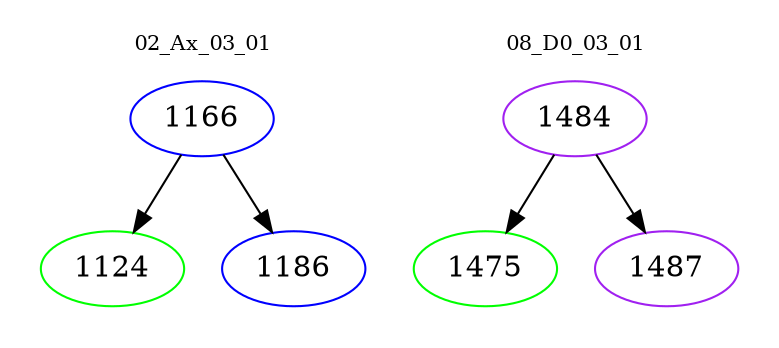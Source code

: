 digraph{
subgraph cluster_0 {
color = white
label = "02_Ax_03_01";
fontsize=10;
T0_1166 [label="1166", color="blue"]
T0_1166 -> T0_1124 [color="black"]
T0_1124 [label="1124", color="green"]
T0_1166 -> T0_1186 [color="black"]
T0_1186 [label="1186", color="blue"]
}
subgraph cluster_1 {
color = white
label = "08_D0_03_01";
fontsize=10;
T1_1484 [label="1484", color="purple"]
T1_1484 -> T1_1475 [color="black"]
T1_1475 [label="1475", color="green"]
T1_1484 -> T1_1487 [color="black"]
T1_1487 [label="1487", color="purple"]
}
}
